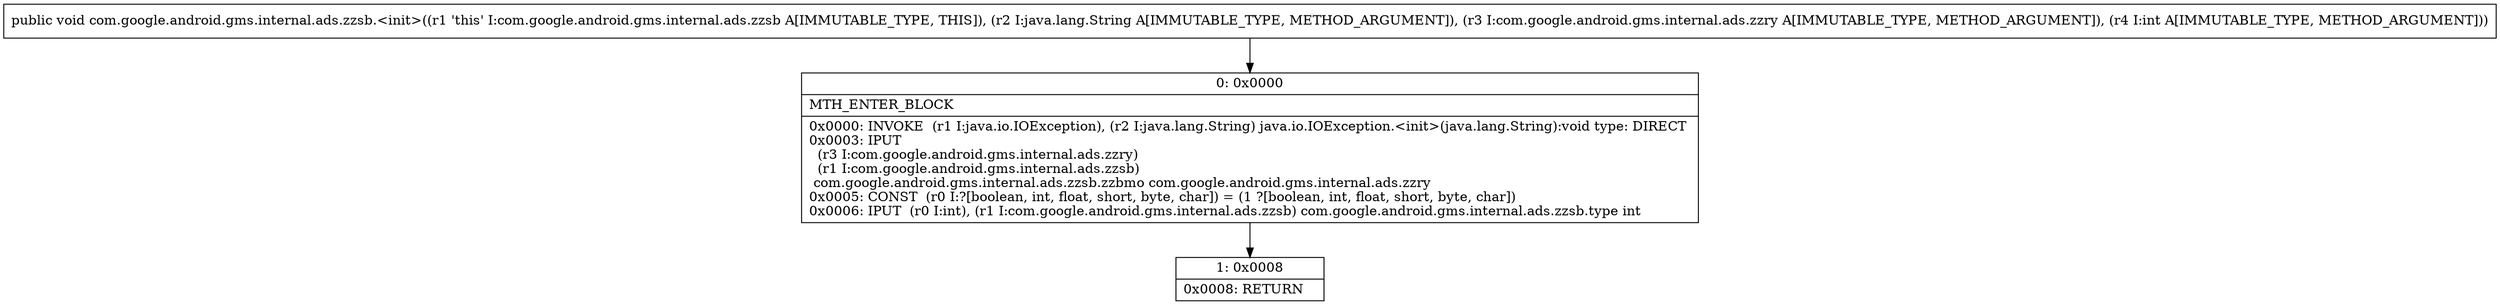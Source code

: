 digraph "CFG forcom.google.android.gms.internal.ads.zzsb.\<init\>(Ljava\/lang\/String;Lcom\/google\/android\/gms\/internal\/ads\/zzry;I)V" {
Node_0 [shape=record,label="{0\:\ 0x0000|MTH_ENTER_BLOCK\l|0x0000: INVOKE  (r1 I:java.io.IOException), (r2 I:java.lang.String) java.io.IOException.\<init\>(java.lang.String):void type: DIRECT \l0x0003: IPUT  \l  (r3 I:com.google.android.gms.internal.ads.zzry)\l  (r1 I:com.google.android.gms.internal.ads.zzsb)\l com.google.android.gms.internal.ads.zzsb.zzbmo com.google.android.gms.internal.ads.zzry \l0x0005: CONST  (r0 I:?[boolean, int, float, short, byte, char]) = (1 ?[boolean, int, float, short, byte, char]) \l0x0006: IPUT  (r0 I:int), (r1 I:com.google.android.gms.internal.ads.zzsb) com.google.android.gms.internal.ads.zzsb.type int \l}"];
Node_1 [shape=record,label="{1\:\ 0x0008|0x0008: RETURN   \l}"];
MethodNode[shape=record,label="{public void com.google.android.gms.internal.ads.zzsb.\<init\>((r1 'this' I:com.google.android.gms.internal.ads.zzsb A[IMMUTABLE_TYPE, THIS]), (r2 I:java.lang.String A[IMMUTABLE_TYPE, METHOD_ARGUMENT]), (r3 I:com.google.android.gms.internal.ads.zzry A[IMMUTABLE_TYPE, METHOD_ARGUMENT]), (r4 I:int A[IMMUTABLE_TYPE, METHOD_ARGUMENT])) }"];
MethodNode -> Node_0;
Node_0 -> Node_1;
}

